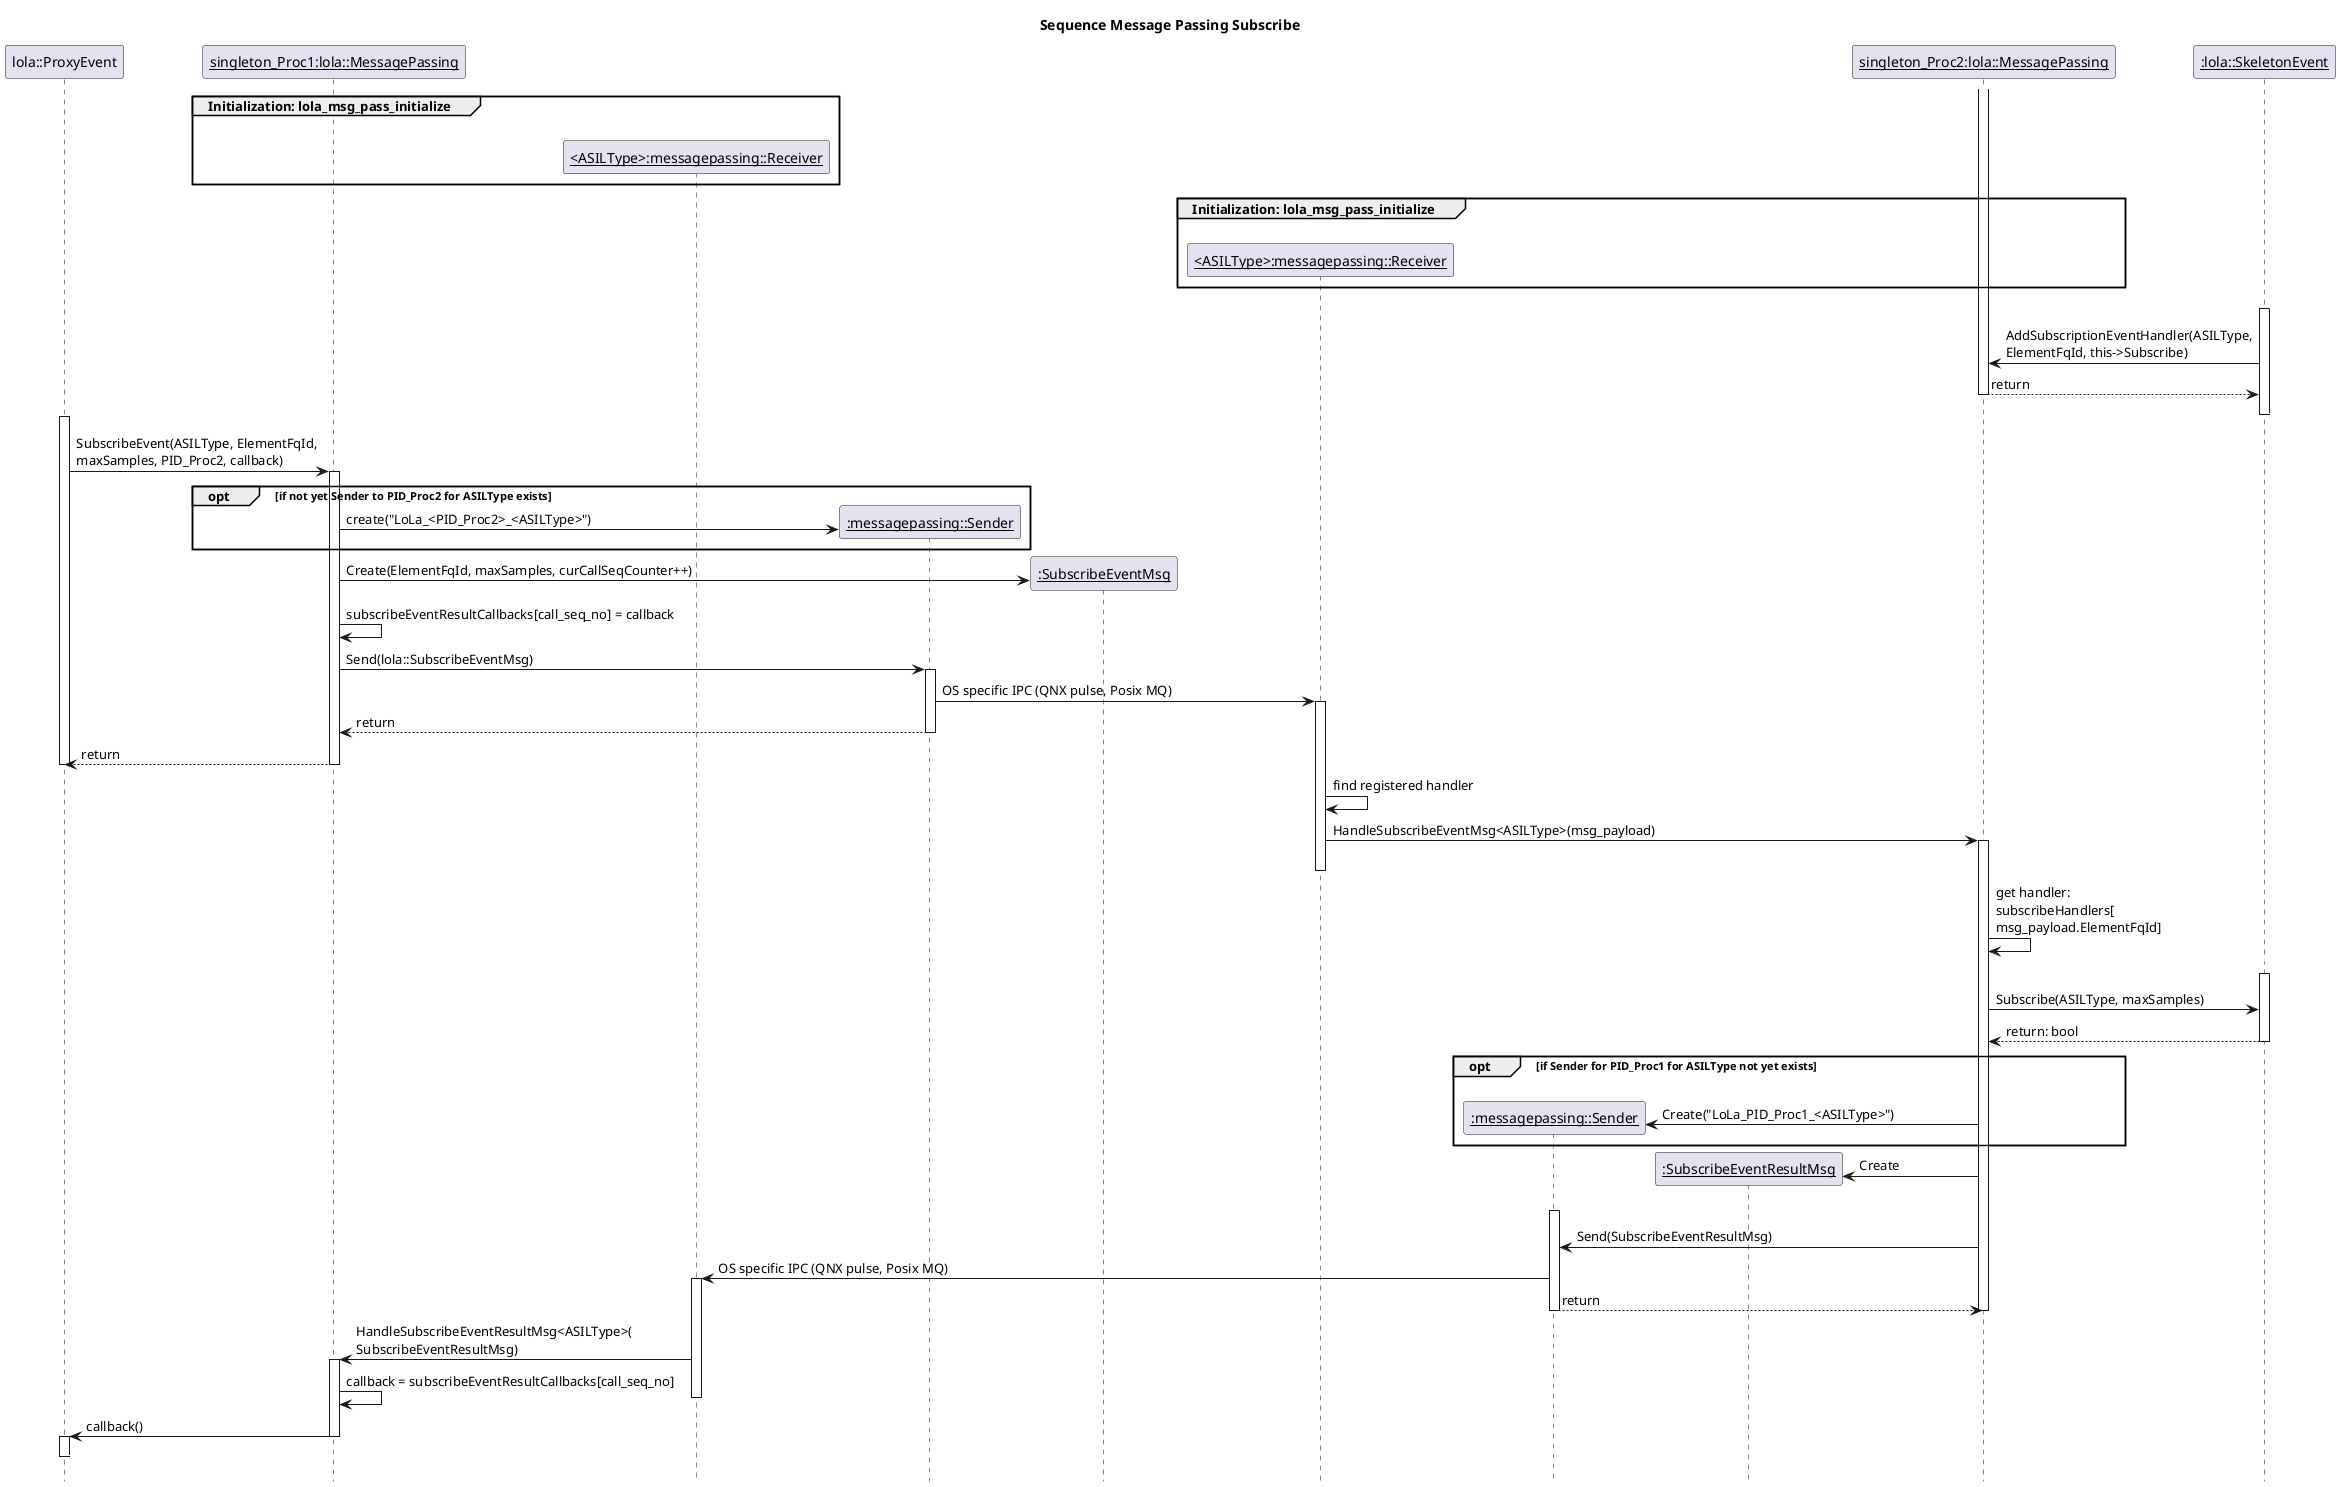 @startuml lola_msg_pass_subscribe_seq
title "Sequence Message Passing Subscribe"
hide footbox

participant "lola::ProxyEvent" as ProxyEvent
participant "<u>singleton_Proc1:lola::MessagePassing</u>" as MessagePassing1
participant "<u><ASILType>:messagepassing::Receiver</u>" as Receiver1
participant "<u>:messagepassing::Sender</u>" as Sender1
participant "<u>:SubscribeEventMsg</u>" as SubscribeEventMsg
participant "<u><ASILType>:messagepassing::Receiver</u>" as Receiver2
participant "<u>:messagepassing::Sender</u>" as Sender2
participant "<u>:SubscribeEventResultMsg</u>" as SubscribeEventResultMsg
participant "<u>singleton_Proc2:lola::MessagePassing</u>" as MessagePassing2
participant "<u>:lola::SkeletonEvent</u>" as SkeletonEvent

group Initialization: lola_msg_pass_initialize
    |||
    create Receiver1
    MessagePassing1 -[#white]> Receiver1
end

group Initialization: lola_msg_pass_initialize
    |||
    create Receiver2
    MessagePassing2 -[#white]> Receiver2
end

activate MessagePassing2
SkeletonEvent -[#white]> SkeletonEvent
activate SkeletonEvent
SkeletonEvent -> MessagePassing2 : AddSubscriptionEventHandler(ASILType,\nElementFqId, this->Subscribe)
MessagePassing2 --> SkeletonEvent : return
deactivate MessagePassing2
SkeletonEvent -[#white]> SkeletonEvent
deactivate SkeletonEvent

activate ProxyEvent
ProxyEvent -> MessagePassing1 : SubscribeEvent(ASILType, ElementFqId,\nmaxSamples, PID_Proc2, callback)
activate MessagePassing1

opt if not yet Sender to PID_Proc2 for ASILType exists
    create Sender1
    MessagePassing1 -> Sender1 : create("LoLa_<PID_Proc2>_<ASILType>")
end

create SubscribeEventMsg
MessagePassing1 -> SubscribeEventMsg : Create(ElementFqId, maxSamples, curCallSeqCounter++)

MessagePassing1 -> MessagePassing1 : subscribeEventResultCallbacks[call_seq_no] = callback
MessagePassing1 -> Sender1 : Send(lola::SubscribeEventMsg)
activate Sender1
Sender1 -> Receiver2 : OS specific IPC (QNX pulse, Posix MQ)
activate Receiver2
Sender1 --> MessagePassing1 : return
deactivate Sender1
MessagePassing1 --> ProxyEvent : return
deactivate MessagePassing1
deactivate ProxyEvent

Receiver2 -> Receiver2 : find registered handler
Receiver2 -> MessagePassing2 : HandleSubscribeEventMsg<ASILType>(msg_payload)
activate MessagePassing2
deactivate Receiver2

MessagePassing2 -> MessagePassing2 : get handler:\nsubscribeHandlers[\nmsg_payload.ElementFqId]
SkeletonEvent -[#white]> SkeletonEvent
activate SkeletonEvent
MessagePassing2 -> SkeletonEvent : Subscribe(ASILType, maxSamples)
SkeletonEvent --> MessagePassing2 : return: bool
deactivate SkeletonEvent

opt if Sender for PID_Proc1 for ASILType not yet exists
    |||
    create Sender2
    MessagePassing2 -> Sender2 : Create("LoLa_PID_Proc1_<ASILType>")
end

create SubscribeEventResultMsg
MessagePassing2 -> SubscribeEventResultMsg : Create

Sender2 -[#white]> Sender2
activate Sender2
MessagePassing2 -> Sender2 : Send(SubscribeEventResultMsg)
Sender2 -> Receiver1 : OS specific IPC (QNX pulse, Posix MQ)
activate Receiver1
Sender2 --> MessagePassing2 : return
deactivate Sender2
deactivate MessagePassing2

Receiver1 -> MessagePassing1 : HandleSubscribeEventResultMsg<ASILType>(\nSubscribeEventResultMsg)
activate MessagePassing1
MessagePassing1 -> MessagePassing1 : callback = subscribeEventResultCallbacks[call_seq_no]
deactivate Receiver1
MessagePassing1 -> ProxyEvent : callback()
deactivate MessagePassing1
activate ProxyEvent
ProxyEvent -[#white]> ProxyEvent
deactivate ProxyEvent

@enduml